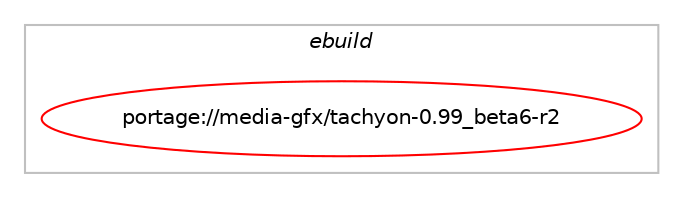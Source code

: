 digraph prolog {

# *************
# Graph options
# *************

newrank=true;
concentrate=true;
compound=true;
graph [rankdir=LR,fontname=Helvetica,fontsize=10,ranksep=1.5];#, ranksep=2.5, nodesep=0.2];
edge  [arrowhead=vee];
node  [fontname=Helvetica,fontsize=10];

# **********
# The ebuild
# **********

subgraph cluster_leftcol {
color=gray;
label=<<i>ebuild</i>>;
id [label="portage://media-gfx/tachyon-0.99_beta6-r2", color=red, width=4, href="../media-gfx/tachyon-0.99_beta6-r2.svg"];
}

# ****************
# The dependencies
# ****************

subgraph cluster_midcol {
color=gray;
label=<<i>dependencies</i>>;
subgraph cluster_compile {
fillcolor="#eeeeee";
style=filled;
label=<<i>compile</i>>;
# *** BEGIN UNKNOWN DEPENDENCY TYPE (TODO) ***
# id -> equal(use_conditional_group(positive,jpeg,portage://media-gfx/tachyon-0.99_beta6-r2,[package_dependency(portage://media-gfx/tachyon-0.99_beta6-r2,install,no,virtual,jpeg,none,[,,],[slot(0),equal],[])]))
# *** END UNKNOWN DEPENDENCY TYPE (TODO) ***

# *** BEGIN UNKNOWN DEPENDENCY TYPE (TODO) ***
# id -> equal(use_conditional_group(positive,mpi,portage://media-gfx/tachyon-0.99_beta6-r2,[package_dependency(portage://media-gfx/tachyon-0.99_beta6-r2,install,no,virtual,mpi,none,[,,],[],[])]))
# *** END UNKNOWN DEPENDENCY TYPE (TODO) ***

# *** BEGIN UNKNOWN DEPENDENCY TYPE (TODO) ***
# id -> equal(use_conditional_group(positive,opengl,portage://media-gfx/tachyon-0.99_beta6-r2,[package_dependency(portage://media-gfx/tachyon-0.99_beta6-r2,install,no,virtual,glu,none,[,,],[],[]),package_dependency(portage://media-gfx/tachyon-0.99_beta6-r2,install,no,virtual,opengl,none,[,,],[],[])]))
# *** END UNKNOWN DEPENDENCY TYPE (TODO) ***

# *** BEGIN UNKNOWN DEPENDENCY TYPE (TODO) ***
# id -> equal(use_conditional_group(positive,png,portage://media-gfx/tachyon-0.99_beta6-r2,[package_dependency(portage://media-gfx/tachyon-0.99_beta6-r2,install,no,media-libs,libpng,none,[,,],[slot(0),equal],[])]))
# *** END UNKNOWN DEPENDENCY TYPE (TODO) ***

}
subgraph cluster_compileandrun {
fillcolor="#eeeeee";
style=filled;
label=<<i>compile and run</i>>;
}
subgraph cluster_run {
fillcolor="#eeeeee";
style=filled;
label=<<i>run</i>>;
# *** BEGIN UNKNOWN DEPENDENCY TYPE (TODO) ***
# id -> equal(use_conditional_group(positive,jpeg,portage://media-gfx/tachyon-0.99_beta6-r2,[package_dependency(portage://media-gfx/tachyon-0.99_beta6-r2,run,no,virtual,jpeg,none,[,,],[slot(0),equal],[])]))
# *** END UNKNOWN DEPENDENCY TYPE (TODO) ***

# *** BEGIN UNKNOWN DEPENDENCY TYPE (TODO) ***
# id -> equal(use_conditional_group(positive,mpi,portage://media-gfx/tachyon-0.99_beta6-r2,[package_dependency(portage://media-gfx/tachyon-0.99_beta6-r2,run,no,virtual,mpi,none,[,,],[],[])]))
# *** END UNKNOWN DEPENDENCY TYPE (TODO) ***

# *** BEGIN UNKNOWN DEPENDENCY TYPE (TODO) ***
# id -> equal(use_conditional_group(positive,opengl,portage://media-gfx/tachyon-0.99_beta6-r2,[package_dependency(portage://media-gfx/tachyon-0.99_beta6-r2,run,no,virtual,glu,none,[,,],[],[]),package_dependency(portage://media-gfx/tachyon-0.99_beta6-r2,run,no,virtual,opengl,none,[,,],[],[])]))
# *** END UNKNOWN DEPENDENCY TYPE (TODO) ***

# *** BEGIN UNKNOWN DEPENDENCY TYPE (TODO) ***
# id -> equal(use_conditional_group(positive,png,portage://media-gfx/tachyon-0.99_beta6-r2,[package_dependency(portage://media-gfx/tachyon-0.99_beta6-r2,run,no,media-libs,libpng,none,[,,],[slot(0),equal],[])]))
# *** END UNKNOWN DEPENDENCY TYPE (TODO) ***

}
}

# **************
# The candidates
# **************

subgraph cluster_choices {
rank=same;
color=gray;
label=<<i>candidates</i>>;

}

}
